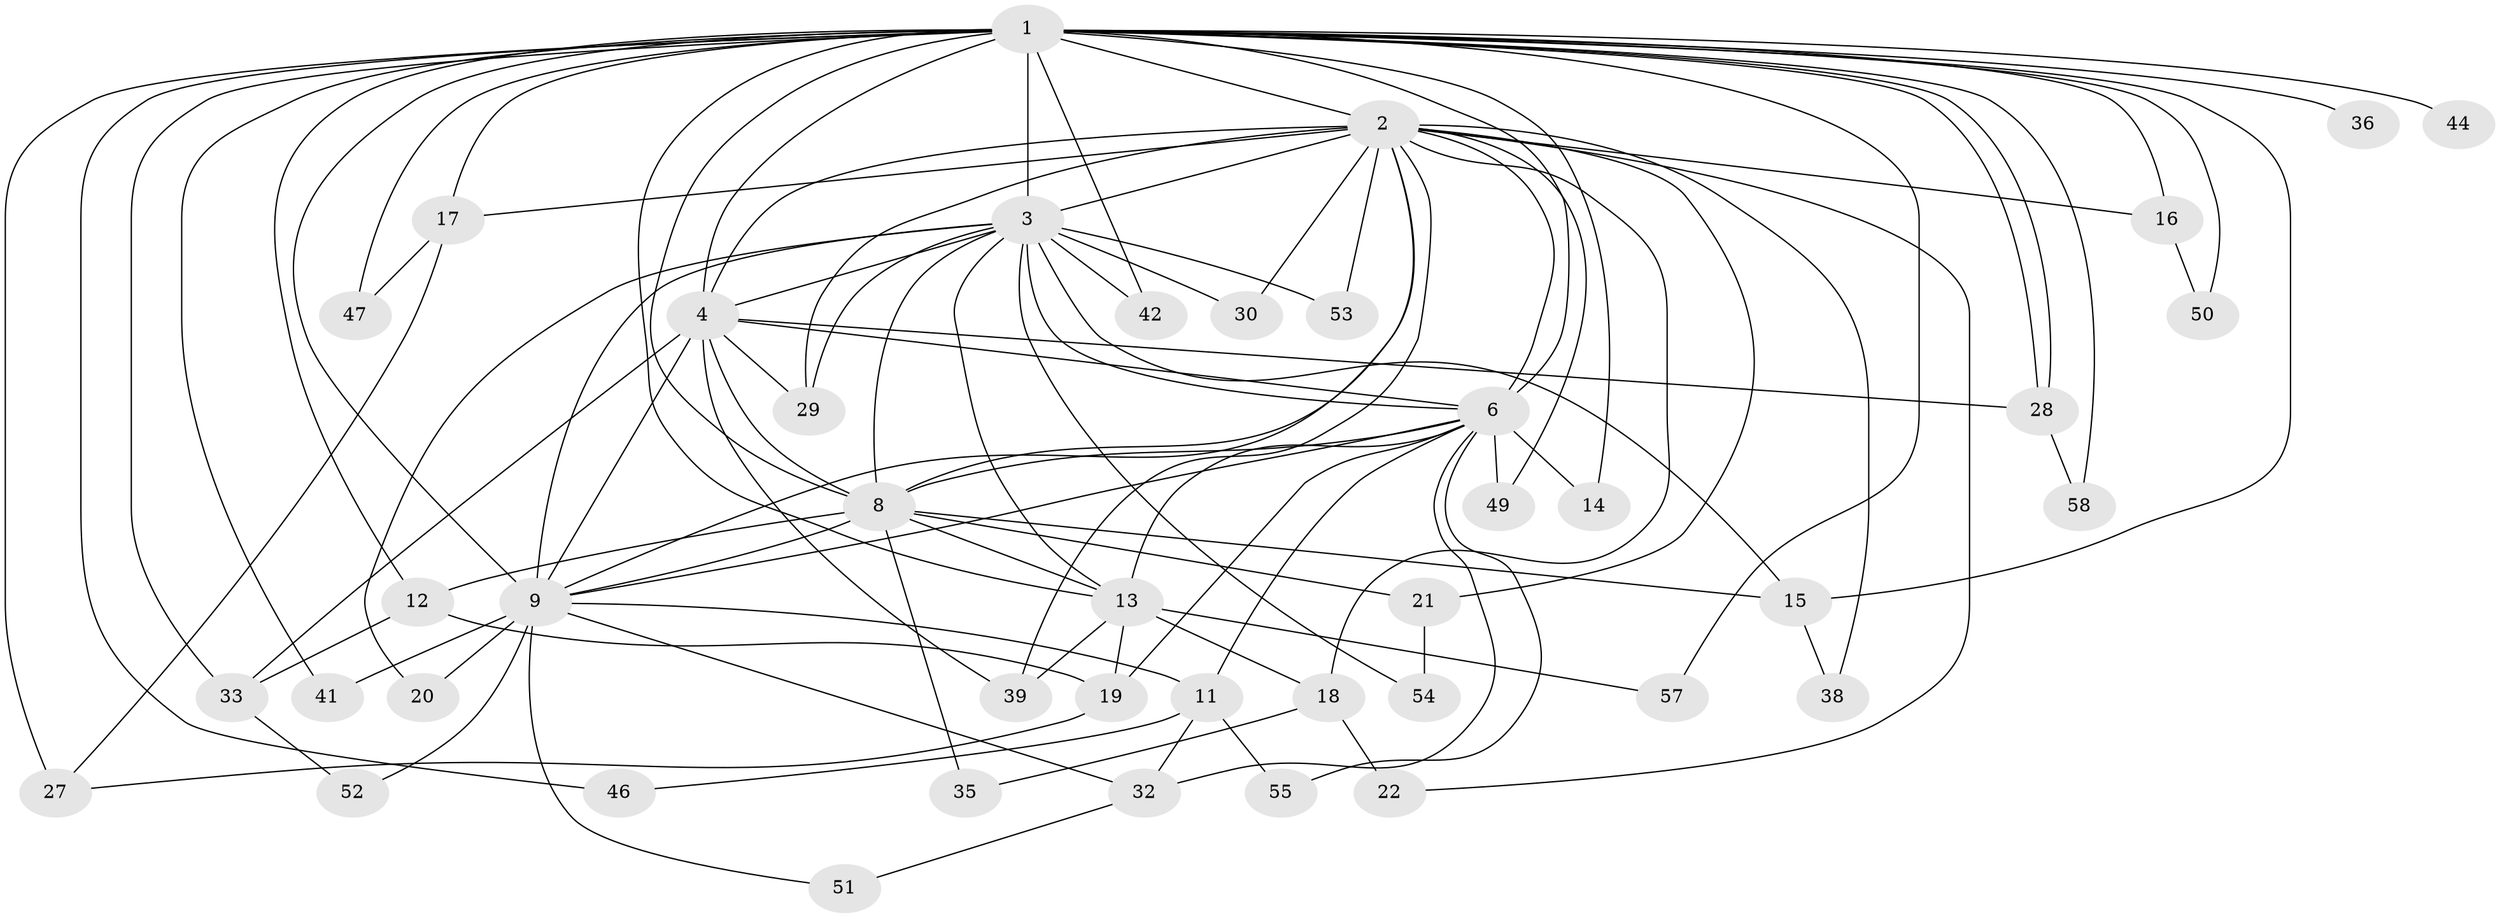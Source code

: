 // original degree distribution, {21: 0.03333333333333333, 13: 0.03333333333333333, 15: 0.05, 17: 0.016666666666666666, 16: 0.016666666666666666, 11: 0.016666666666666666, 5: 0.03333333333333333, 4: 0.11666666666666667, 8: 0.016666666666666666, 2: 0.55, 3: 0.11666666666666667}
// Generated by graph-tools (version 1.1) at 2025/41/03/06/25 10:41:44]
// undirected, 43 vertices, 101 edges
graph export_dot {
graph [start="1"]
  node [color=gray90,style=filled];
  1 [super="+5"];
  2 [super="+7"];
  3 [super="+10"];
  4 [super="+40"];
  6 [super="+37"];
  8 [super="+25"];
  9 [super="+26"];
  11;
  12;
  13 [super="+48"];
  14;
  15 [super="+24"];
  16;
  17;
  18 [super="+31"];
  19 [super="+23"];
  20;
  21;
  22;
  27 [super="+45"];
  28;
  29 [super="+34"];
  30;
  32 [super="+56"];
  33 [super="+43"];
  35;
  36;
  38;
  39 [super="+59"];
  41;
  42;
  44;
  46 [super="+60"];
  47;
  49;
  50;
  51;
  52;
  53;
  54;
  55;
  57;
  58;
  1 -- 2 [weight=4];
  1 -- 3 [weight=4];
  1 -- 4 [weight=2];
  1 -- 6 [weight=2];
  1 -- 8 [weight=3];
  1 -- 9 [weight=3];
  1 -- 14;
  1 -- 15;
  1 -- 27;
  1 -- 28;
  1 -- 28;
  1 -- 33;
  1 -- 36 [weight=2];
  1 -- 42;
  1 -- 46 [weight=2];
  1 -- 50;
  1 -- 12;
  1 -- 16;
  1 -- 17;
  1 -- 41;
  1 -- 44;
  1 -- 47;
  1 -- 57;
  1 -- 58;
  1 -- 13;
  2 -- 3 [weight=4];
  2 -- 4 [weight=2];
  2 -- 6 [weight=2];
  2 -- 8 [weight=2];
  2 -- 9 [weight=2];
  2 -- 16;
  2 -- 22;
  2 -- 29;
  2 -- 49;
  2 -- 17;
  2 -- 18 [weight=2];
  2 -- 21;
  2 -- 30;
  2 -- 38;
  2 -- 53;
  2 -- 39;
  3 -- 4 [weight=2];
  3 -- 6 [weight=2];
  3 -- 8 [weight=2];
  3 -- 9 [weight=2];
  3 -- 15;
  3 -- 20;
  3 -- 30;
  3 -- 42;
  3 -- 53;
  3 -- 13;
  3 -- 54;
  3 -- 29;
  4 -- 6;
  4 -- 8;
  4 -- 9;
  4 -- 29;
  4 -- 39;
  4 -- 28;
  4 -- 33;
  6 -- 8;
  6 -- 9;
  6 -- 11;
  6 -- 14;
  6 -- 19;
  6 -- 49;
  6 -- 32;
  6 -- 13;
  6 -- 55;
  8 -- 9;
  8 -- 12;
  8 -- 13;
  8 -- 21;
  8 -- 35;
  8 -- 15;
  9 -- 11;
  9 -- 20;
  9 -- 32;
  9 -- 41;
  9 -- 51;
  9 -- 52;
  11 -- 32;
  11 -- 46;
  11 -- 55;
  12 -- 33;
  12 -- 19;
  13 -- 18;
  13 -- 19;
  13 -- 39;
  13 -- 57;
  15 -- 38;
  16 -- 50;
  17 -- 47;
  17 -- 27;
  18 -- 22;
  18 -- 35;
  19 -- 27;
  21 -- 54;
  28 -- 58;
  32 -- 51;
  33 -- 52;
}
